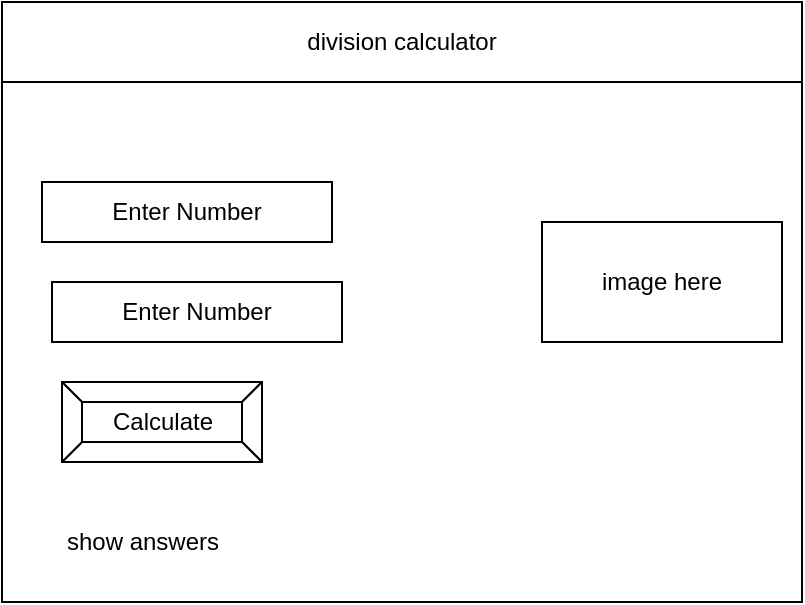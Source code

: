 <mxfile>
    <diagram id="pIaEtrtLPv3HG8r1JEND" name="Page-1">
        <mxGraphModel dx="1074" dy="749" grid="1" gridSize="10" guides="1" tooltips="1" connect="1" arrows="1" fold="1" page="1" pageScale="1" pageWidth="850" pageHeight="1100" math="0" shadow="0">
            <root>
                <mxCell id="0"/>
                <mxCell id="1" parent="0"/>
                <mxCell id="2" value="" style="rounded=0;whiteSpace=wrap;html=1;" parent="1" vertex="1">
                    <mxGeometry x="80" y="80" width="400" height="300" as="geometry"/>
                </mxCell>
                <mxCell id="3" value="division calculator" style="rounded=0;whiteSpace=wrap;html=1;" parent="1" vertex="1">
                    <mxGeometry x="80" y="80" width="400" height="40" as="geometry"/>
                </mxCell>
                <mxCell id="6" value="Calculate" style="labelPosition=center;verticalLabelPosition=middle;align=center;html=1;shape=mxgraph.basic.button;dx=10;" parent="1" vertex="1">
                    <mxGeometry x="110" y="270" width="100" height="40" as="geometry"/>
                </mxCell>
                <mxCell id="7" value="image here" style="whiteSpace=wrap;html=1;" vertex="1" parent="1">
                    <mxGeometry x="350" y="190" width="120" height="60" as="geometry"/>
                </mxCell>
                <mxCell id="8" value="Enter Number" style="whiteSpace=wrap;html=1;" vertex="1" parent="1">
                    <mxGeometry x="105" y="220" width="145" height="30" as="geometry"/>
                </mxCell>
                <mxCell id="9" value="Enter Number" style="whiteSpace=wrap;html=1;" vertex="1" parent="1">
                    <mxGeometry x="100" y="170" width="145" height="30" as="geometry"/>
                </mxCell>
                <mxCell id="10" value="show answers" style="text;html=1;resizable=0;autosize=1;align=center;verticalAlign=middle;points=[];fillColor=none;strokeColor=none;rounded=0;" vertex="1" parent="1">
                    <mxGeometry x="105" y="340" width="90" height="20" as="geometry"/>
                </mxCell>
            </root>
        </mxGraphModel>
    </diagram>
</mxfile>